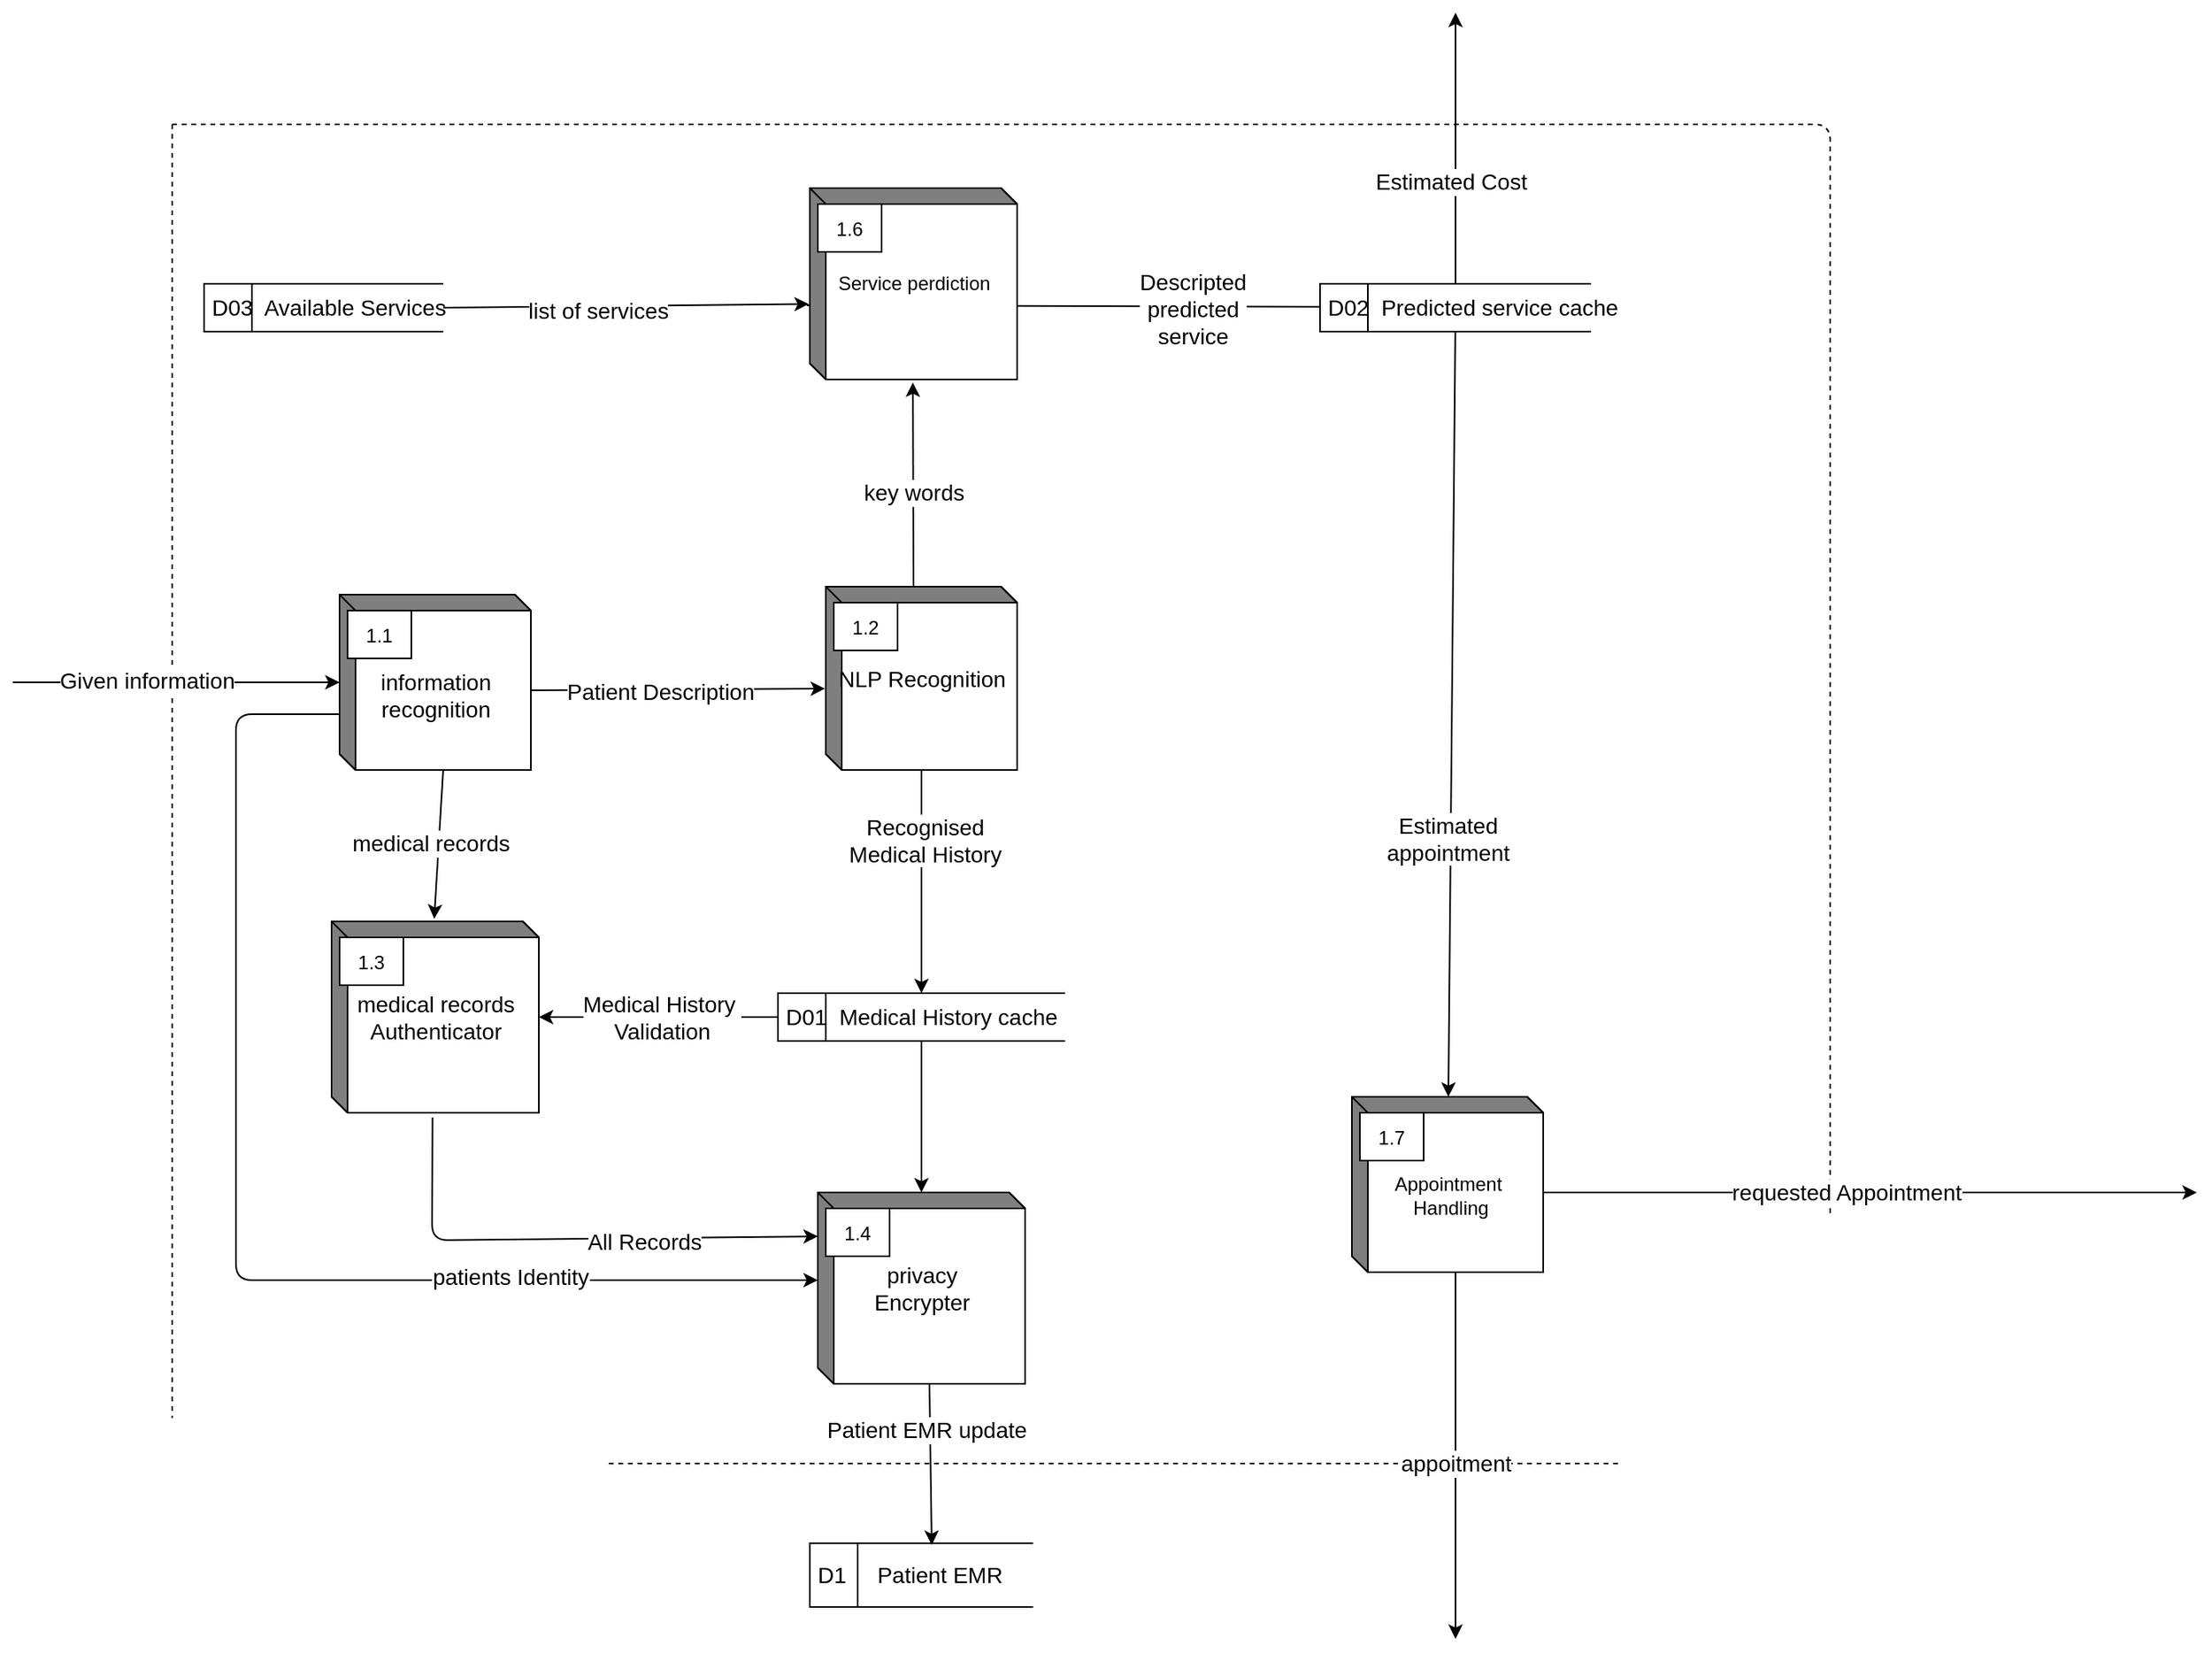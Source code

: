 <mxfile>
    <diagram id="DaxmQc26CqXxTbCbciNR" name="Page-1">
        <mxGraphModel dx="1255" dy="605" grid="1" gridSize="10" guides="1" tooltips="1" connect="1" arrows="1" fold="1" page="1" pageScale="1" pageWidth="1654" pageHeight="1169" math="0" shadow="0">
            <root>
                <mxCell id="0"/>
                <mxCell id="1" parent="0"/>
                <mxCell id="2" value="" style="endArrow=none;dashed=1;html=1;" parent="1" edge="1">
                    <mxGeometry width="50" height="50" relative="1" as="geometry">
                        <mxPoint x="240" y="160" as="sourcePoint"/>
                        <mxPoint x="1280" y="1000" as="targetPoint"/>
                        <Array as="points">
                            <mxPoint x="1280" y="160"/>
                        </Array>
                    </mxGeometry>
                </mxCell>
                <mxCell id="3" value="" style="endArrow=none;dashed=1;html=1;" parent="1" edge="1">
                    <mxGeometry width="50" height="50" relative="1" as="geometry">
                        <mxPoint x="240" y="160" as="sourcePoint"/>
                        <mxPoint x="1280" y="1000" as="targetPoint"/>
                        <Array as="points">
                            <mxPoint x="240" y="1000"/>
                            <mxPoint x="780" y="1000"/>
                        </Array>
                    </mxGeometry>
                </mxCell>
                <mxCell id="17" style="edgeStyle=none;html=1;exitX=1;exitY=0.5;exitDx=0;exitDy=0;" parent="1" target="13" edge="1">
                    <mxGeometry relative="1" as="geometry">
                        <mxPoint x="140" y="510" as="sourcePoint"/>
                    </mxGeometry>
                </mxCell>
                <mxCell id="19" value="&lt;font style=&quot;font-size: 14px;&quot;&gt;Given information&lt;/font&gt;" style="edgeLabel;html=1;align=center;verticalAlign=middle;resizable=0;points=[];" parent="17" vertex="1" connectable="0">
                    <mxGeometry x="-0.184" y="1" relative="1" as="geometry">
                        <mxPoint as="offset"/>
                    </mxGeometry>
                </mxCell>
                <mxCell id="7" value="&lt;font style=&quot;font-size: 14px;&quot;&gt;D1&amp;nbsp; &amp;nbsp; &amp;nbsp;Patient EMR&lt;/font&gt;" style="html=1;dashed=0;whitespace=wrap;shape=mxgraph.dfd.dataStoreID;align=left;spacingLeft=3;points=[[0,0],[0.5,0],[1,0],[0,0.5],[1,0.5],[0,1],[0.5,1],[1,1]];" parent="1" vertex="1">
                    <mxGeometry x="640" y="1050" width="140" height="40" as="geometry"/>
                </mxCell>
                <mxCell id="24" style="edgeStyle=none;html=1;exitX=0;exitY=0;exitDx=120;exitDy=60;exitPerimeter=0;entryX=-0.004;entryY=0.556;entryDx=0;entryDy=0;entryPerimeter=0;" parent="1" source="13" target="20" edge="1">
                    <mxGeometry relative="1" as="geometry"/>
                </mxCell>
                <mxCell id="26" value="&lt;font style=&quot;font-size: 14px;&quot;&gt;Patient Description&lt;/font&gt;" style="edgeLabel;html=1;align=center;verticalAlign=middle;resizable=0;points=[];" parent="24" vertex="1" connectable="0">
                    <mxGeometry x="-0.121" y="-1" relative="1" as="geometry">
                        <mxPoint as="offset"/>
                    </mxGeometry>
                </mxCell>
                <mxCell id="31" style="edgeStyle=none;html=1;exitX=0;exitY=0;exitDx=65;exitDy=110;exitPerimeter=0;entryX=0.495;entryY=-0.014;entryDx=0;entryDy=0;entryPerimeter=0;" parent="1" source="13" target="27" edge="1">
                    <mxGeometry relative="1" as="geometry"/>
                </mxCell>
                <mxCell id="32" value="&lt;font style=&quot;font-size: 14px;&quot;&gt;medical records&lt;/font&gt;" style="edgeLabel;html=1;align=center;verticalAlign=middle;resizable=0;points=[];" parent="31" vertex="1" connectable="0">
                    <mxGeometry x="0.21" y="-2" relative="1" as="geometry">
                        <mxPoint x="-3" y="-11" as="offset"/>
                    </mxGeometry>
                </mxCell>
                <mxCell id="13" value="&lt;font style=&quot;font-size: 14px;&quot;&gt;&lt;br&gt;information&lt;br&gt;recognition&lt;/font&gt;" style="html=1;dashed=0;whitespace=wrap;shape=mxgraph.dfd.externalEntity" parent="1" vertex="1">
                    <mxGeometry x="345" y="455" width="120" height="110" as="geometry"/>
                </mxCell>
                <mxCell id="14" value="1.1" style="autosize=1;part=1;resizable=0;strokeColor=inherit;fillColor=inherit;gradientColor=inherit;" parent="13" vertex="1">
                    <mxGeometry width="40" height="30" relative="1" as="geometry">
                        <mxPoint x="5" y="10" as="offset"/>
                    </mxGeometry>
                </mxCell>
                <mxCell id="38" style="edgeStyle=none;html=1;entryX=0.5;entryY=0;entryDx=0;entryDy=0;" parent="1" source="20" target="36" edge="1">
                    <mxGeometry relative="1" as="geometry"/>
                </mxCell>
                <mxCell id="51" value="&lt;font style=&quot;font-size: 14px;&quot;&gt;Recognised&lt;br&gt;Medical History&lt;/font&gt;" style="edgeLabel;html=1;align=center;verticalAlign=middle;resizable=0;points=[];" parent="38" vertex="1" connectable="0">
                    <mxGeometry x="-0.369" y="2" relative="1" as="geometry">
                        <mxPoint as="offset"/>
                    </mxGeometry>
                </mxCell>
                <mxCell id="71" style="edgeStyle=none;html=1;exitX=0;exitY=0;exitDx=55.0;exitDy=0;exitPerimeter=0;entryX=0.497;entryY=1.016;entryDx=0;entryDy=0;entryPerimeter=0;" parent="1" source="20" target="54" edge="1">
                    <mxGeometry relative="1" as="geometry"/>
                </mxCell>
                <mxCell id="78" value="&lt;font style=&quot;font-size: 14px;&quot;&gt;key words&lt;/font&gt;" style="edgeLabel;html=1;align=center;verticalAlign=middle;resizable=0;points=[];" parent="71" vertex="1" connectable="0">
                    <mxGeometry x="-0.227" y="-1" relative="1" as="geometry">
                        <mxPoint x="-1" y="-10" as="offset"/>
                    </mxGeometry>
                </mxCell>
                <mxCell id="20" value="&lt;font style=&quot;font-size: 14px;&quot;&gt;NLP Recognition&lt;/font&gt;" style="html=1;dashed=0;whitespace=wrap;shape=mxgraph.dfd.externalEntity" parent="1" vertex="1">
                    <mxGeometry x="650" y="450" width="120" height="115" as="geometry"/>
                </mxCell>
                <mxCell id="21" value="1.2" style="autosize=1;part=1;resizable=0;strokeColor=inherit;fillColor=inherit;gradientColor=inherit;" parent="20" vertex="1">
                    <mxGeometry width="40" height="30" relative="1" as="geometry">
                        <mxPoint x="5" y="10" as="offset"/>
                    </mxGeometry>
                </mxCell>
                <mxCell id="33" style="edgeStyle=none;html=1;entryX=0.546;entryY=0.027;entryDx=0;entryDy=0;exitX=0;exitY=0;exitDx=70;exitDy=120;exitPerimeter=0;entryPerimeter=0;" parent="1" source="42" target="7" edge="1">
                    <mxGeometry relative="1" as="geometry">
                        <mxPoint x="380" y="960" as="sourcePoint"/>
                    </mxGeometry>
                </mxCell>
                <mxCell id="35" value="&lt;font style=&quot;font-size: 14px;&quot;&gt;Patient EMR update&lt;/font&gt;" style="edgeLabel;html=1;align=center;verticalAlign=middle;resizable=0;points=[];" parent="33" vertex="1" connectable="0">
                    <mxGeometry x="-0.157" relative="1" as="geometry">
                        <mxPoint x="-3" y="-14" as="offset"/>
                    </mxGeometry>
                </mxCell>
                <mxCell id="47" style="edgeStyle=none;html=1;exitX=0.487;exitY=1.025;exitDx=0;exitDy=0;exitPerimeter=0;entryX=0;entryY=0;entryDx=0;entryDy=27.5;entryPerimeter=0;" parent="1" source="27" target="42" edge="1">
                    <mxGeometry relative="1" as="geometry">
                        <Array as="points">
                            <mxPoint x="403" y="860"/>
                        </Array>
                    </mxGeometry>
                </mxCell>
                <mxCell id="53" value="&lt;font style=&quot;font-size: 14px;&quot;&gt;All Records&lt;/font&gt;" style="edgeLabel;html=1;align=center;verticalAlign=middle;resizable=0;points=[];" parent="47" vertex="1" connectable="0">
                    <mxGeometry x="0.542" y="-1" relative="1" as="geometry">
                        <mxPoint x="-36" y="1" as="offset"/>
                    </mxGeometry>
                </mxCell>
                <mxCell id="27" value="&lt;font style=&quot;font-size: 14px;&quot;&gt;medical records&lt;br&gt;Authenticator&lt;/font&gt;" style="html=1;dashed=0;whitespace=wrap;shape=mxgraph.dfd.externalEntity" parent="1" vertex="1">
                    <mxGeometry x="340" y="660" width="130" height="120" as="geometry"/>
                </mxCell>
                <mxCell id="28" value="1.3" style="autosize=1;part=1;resizable=0;strokeColor=inherit;fillColor=inherit;gradientColor=inherit;" parent="27" vertex="1">
                    <mxGeometry width="40" height="30" relative="1" as="geometry">
                        <mxPoint x="5" y="10" as="offset"/>
                    </mxGeometry>
                </mxCell>
                <mxCell id="40" style="edgeStyle=none;html=1;exitX=0;exitY=0.5;exitDx=0;exitDy=0;" parent="1" source="36" target="27" edge="1">
                    <mxGeometry relative="1" as="geometry"/>
                </mxCell>
                <mxCell id="41" value="&lt;font style=&quot;font-size: 14px;&quot;&gt;Medical History&amp;nbsp;&lt;br&gt;Validation&lt;/font&gt;" style="edgeLabel;html=1;align=center;verticalAlign=middle;resizable=0;points=[];" parent="40" vertex="1" connectable="0">
                    <mxGeometry x="0.157" y="2" relative="1" as="geometry">
                        <mxPoint x="14" y="-2" as="offset"/>
                    </mxGeometry>
                </mxCell>
                <mxCell id="87" value="" style="edgeStyle=none;html=1;" parent="1" source="36" target="42" edge="1">
                    <mxGeometry relative="1" as="geometry"/>
                </mxCell>
                <mxCell id="36" value="&lt;font style=&quot;font-size: 14px;&quot;&gt;D01&amp;nbsp; Medical History cache&amp;nbsp;&amp;nbsp;&lt;/font&gt;" style="html=1;dashed=0;whitespace=wrap;shape=mxgraph.dfd.dataStoreID;align=left;spacingLeft=3;points=[[0,0],[0.5,0],[1,0],[0,0.5],[1,0.5],[0,1],[0.5,1],[1,1]];" parent="1" vertex="1">
                    <mxGeometry x="620" y="705" width="180" height="30" as="geometry"/>
                </mxCell>
                <mxCell id="42" value="&lt;font style=&quot;font-size: 14px;&quot;&gt;privacy &lt;br&gt;Encrypter&lt;/font&gt;" style="html=1;dashed=0;whitespace=wrap;shape=mxgraph.dfd.externalEntity" parent="1" vertex="1">
                    <mxGeometry x="645" y="830" width="130" height="120" as="geometry"/>
                </mxCell>
                <mxCell id="43" value="1.4" style="autosize=1;part=1;resizable=0;strokeColor=inherit;fillColor=inherit;gradientColor=inherit;" parent="42" vertex="1">
                    <mxGeometry width="40" height="30" relative="1" as="geometry">
                        <mxPoint x="5" y="10" as="offset"/>
                    </mxGeometry>
                </mxCell>
                <mxCell id="76" style="edgeStyle=none;html=1;exitX=-0.015;exitY=0.613;exitDx=0;exitDy=0;exitPerimeter=0;entryX=1;entryY=0.5;entryDx=0;entryDy=0;" parent="1" source="54" target="56" edge="1">
                    <mxGeometry relative="1" as="geometry"/>
                </mxCell>
                <mxCell id="77" value="&lt;font style=&quot;font-size: 14px;&quot;&gt;Descripted&lt;br&gt;predicted&lt;br&gt;service&lt;/font&gt;" style="edgeLabel;html=1;align=center;verticalAlign=middle;resizable=0;points=[];" parent="76" vertex="1" connectable="0">
                    <mxGeometry x="0.174" y="-2" relative="1" as="geometry">
                        <mxPoint x="-47" y="-1" as="offset"/>
                    </mxGeometry>
                </mxCell>
                <mxCell id="54" value="Service perdiction" style="html=1;dashed=0;whitespace=wrap;shape=mxgraph.dfd.externalEntity" parent="1" vertex="1">
                    <mxGeometry x="640" y="200" width="130" height="120" as="geometry"/>
                </mxCell>
                <mxCell id="55" value="1.6" style="autosize=1;part=1;resizable=0;strokeColor=inherit;fillColor=inherit;gradientColor=inherit;" parent="54" vertex="1">
                    <mxGeometry width="40" height="30" relative="1" as="geometry">
                        <mxPoint x="5" y="10" as="offset"/>
                    </mxGeometry>
                </mxCell>
                <mxCell id="72" style="edgeStyle=none;html=1;entryX=0.5;entryY=1;entryDx=0;entryDy=0;exitX=0.5;exitY=0;exitDx=0;exitDy=0;" parent="1" source="56" edge="1">
                    <mxGeometry relative="1" as="geometry">
                        <mxPoint x="400" y="260" as="sourcePoint"/>
                        <mxPoint x="1045" y="90" as="targetPoint"/>
                    </mxGeometry>
                </mxCell>
                <mxCell id="73" value="&lt;font style=&quot;font-size: 14px;&quot;&gt;Estimated Cost&lt;/font&gt;" style="edgeLabel;html=1;align=center;verticalAlign=middle;resizable=0;points=[];" parent="72" vertex="1" connectable="0">
                    <mxGeometry x="-0.243" y="2" relative="1" as="geometry">
                        <mxPoint x="-1" as="offset"/>
                    </mxGeometry>
                </mxCell>
                <mxCell id="81" style="edgeStyle=none;html=1;" parent="1" source="56" target="79" edge="1">
                    <mxGeometry relative="1" as="geometry"/>
                </mxCell>
                <mxCell id="82" value="&lt;font style=&quot;font-size: 14px;&quot;&gt;Estimated&lt;br&gt;appointment&lt;/font&gt;" style="edgeLabel;html=1;align=center;verticalAlign=middle;resizable=0;points=[];" parent="81" vertex="1" connectable="0">
                    <mxGeometry x="0.323" y="-2" relative="1" as="geometry">
                        <mxPoint as="offset"/>
                    </mxGeometry>
                </mxCell>
                <mxCell id="56" value="&lt;font style=&quot;font-size: 14px;&quot;&gt;D02&amp;nbsp; Predicted service cache&lt;/font&gt;" style="html=1;dashed=0;whitespace=wrap;shape=mxgraph.dfd.dataStoreID;align=left;spacingLeft=3;points=[[0,0],[0.5,0],[1,0],[0,0.5],[1,0.5],[0,1],[0.5,1],[1,1]];" parent="1" vertex="1">
                    <mxGeometry x="960" y="260" width="170" height="30" as="geometry"/>
                </mxCell>
                <mxCell id="61" style="edgeStyle=none;html=1;exitX=0;exitY=0;exitDx=0;exitDy=75;exitPerimeter=0;entryX=0;entryY=0;entryDx=0;entryDy=55.0;entryPerimeter=0;" parent="1" source="13" target="42" edge="1">
                    <mxGeometry relative="1" as="geometry">
                        <Array as="points">
                            <mxPoint x="280" y="530"/>
                            <mxPoint x="280" y="885"/>
                        </Array>
                    </mxGeometry>
                </mxCell>
                <mxCell id="62" value="&lt;font style=&quot;font-size: 14px;&quot;&gt;patients Identity&lt;/font&gt;" style="edgeLabel;html=1;align=center;verticalAlign=middle;resizable=0;points=[];" parent="61" vertex="1" connectable="0">
                    <mxGeometry x="0.506" y="2" relative="1" as="geometry">
                        <mxPoint x="1" as="offset"/>
                    </mxGeometry>
                </mxCell>
                <mxCell id="69" style="edgeStyle=none;html=1;exitX=1;exitY=0.5;exitDx=0;exitDy=0;entryX=-0.005;entryY=0.606;entryDx=0;entryDy=0;entryPerimeter=0;" parent="1" source="63" target="54" edge="1">
                    <mxGeometry relative="1" as="geometry">
                        <Array as="points"/>
                    </mxGeometry>
                </mxCell>
                <mxCell id="70" value="&lt;font style=&quot;font-size: 14px;&quot;&gt;list of services&lt;/font&gt;" style="edgeLabel;html=1;align=center;verticalAlign=middle;resizable=0;points=[];" parent="69" vertex="1" connectable="0">
                    <mxGeometry x="-0.158" y="-3" relative="1" as="geometry">
                        <mxPoint as="offset"/>
                    </mxGeometry>
                </mxCell>
                <mxCell id="63" value="&lt;font style=&quot;font-size: 14px;&quot;&gt;D03&amp;nbsp; Available Services&lt;/font&gt;" style="html=1;dashed=0;whitespace=wrap;shape=mxgraph.dfd.dataStoreID;align=left;spacingLeft=3;points=[[0,0],[0.5,0],[1,0],[0,0.5],[1,0.5],[0,1],[0.5,1],[1,1]];" parent="1" vertex="1">
                    <mxGeometry x="260" y="260" width="150" height="30" as="geometry"/>
                </mxCell>
                <mxCell id="83" style="edgeStyle=none;html=1;exitX=0;exitY=0;exitDx=120;exitDy=60;exitPerimeter=0;" parent="1" source="79" edge="1">
                    <mxGeometry relative="1" as="geometry">
                        <mxPoint x="1510" y="830" as="targetPoint"/>
                    </mxGeometry>
                </mxCell>
                <mxCell id="84" value="&lt;font style=&quot;font-size: 14px;&quot;&gt;requested Appointment&lt;/font&gt;" style="edgeLabel;html=1;align=center;verticalAlign=middle;resizable=0;points=[];" parent="83" vertex="1" connectable="0">
                    <mxGeometry x="-0.275" y="-3" relative="1" as="geometry">
                        <mxPoint x="41" y="-3" as="offset"/>
                    </mxGeometry>
                </mxCell>
                <mxCell id="88" value="&lt;font style=&quot;font-size: 14px;&quot;&gt;appoitment&lt;/font&gt;" style="edgeStyle=none;html=1;exitX=0;exitY=0;exitDx=65;exitDy=110;exitPerimeter=0;" parent="1" source="79" edge="1">
                    <mxGeometry x="0.043" relative="1" as="geometry">
                        <mxPoint x="1045" y="1110" as="targetPoint"/>
                        <mxPoint as="offset"/>
                    </mxGeometry>
                </mxCell>
                <mxCell id="79" value="&lt;br&gt;Appointment&lt;br&gt;&amp;nbsp;Handling" style="html=1;dashed=0;whitespace=wrap;shape=mxgraph.dfd.externalEntity" parent="1" vertex="1">
                    <mxGeometry x="980" y="770" width="120" height="110" as="geometry"/>
                </mxCell>
                <mxCell id="80" value="1.7" style="autosize=1;part=1;resizable=0;strokeColor=inherit;fillColor=inherit;gradientColor=inherit;" parent="79" vertex="1">
                    <mxGeometry width="40" height="30" relative="1" as="geometry">
                        <mxPoint x="5" y="10" as="offset"/>
                    </mxGeometry>
                </mxCell>
            </root>
        </mxGraphModel>
    </diagram>
</mxfile>